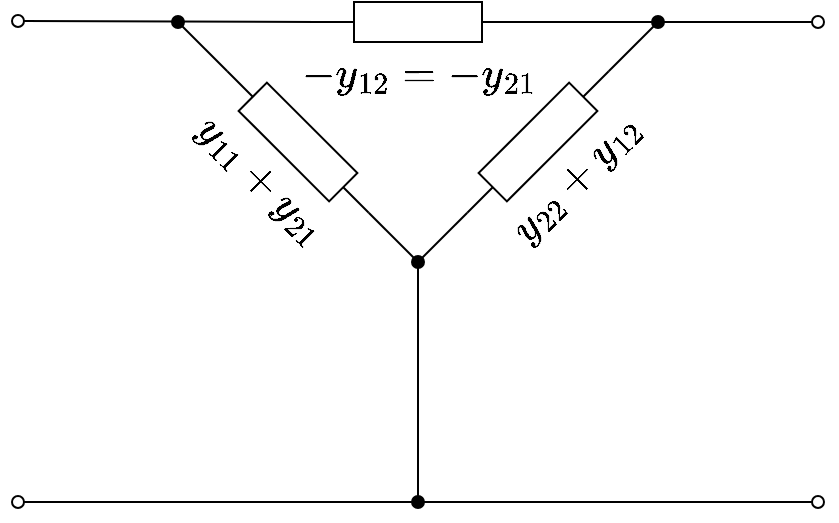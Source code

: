 <mxfile>
    <diagram id="JPAWFaPJaK9smVx-kNc6" name="ページ1">
        <mxGraphModel dx="1083" dy="779" grid="1" gridSize="10" guides="1" tooltips="1" connect="1" arrows="1" fold="1" page="1" pageScale="1" pageWidth="827" pageHeight="1169" math="1" shadow="0">
            <root>
                <mxCell id="0"/>
                <mxCell id="1" parent="0"/>
                <mxCell id="2" value="" style="endArrow=none;html=1;startArrow=oval;startFill=0;entryX=0;entryY=0.5;entryDx=0;entryDy=0;entryPerimeter=0;" parent="1" target="5" edge="1">
                    <mxGeometry width="50" height="50" relative="1" as="geometry">
                        <mxPoint x="40" y="39.5" as="sourcePoint"/>
                        <mxPoint x="120" y="39.5" as="targetPoint"/>
                    </mxGeometry>
                </mxCell>
                <mxCell id="4" value="&lt;font style=&quot;font-size: 18px;&quot;&gt;\(y_{11}+y_{21}\)&lt;/font&gt;" style="pointerEvents=1;verticalLabelPosition=bottom;shadow=0;dashed=0;align=center;html=1;verticalAlign=top;shape=mxgraph.electrical.resistors.resistor_1;rotation=45;strokeColor=default;fillColor=none;" parent="1" vertex="1">
                    <mxGeometry x="130" y="90" width="100" height="20" as="geometry"/>
                </mxCell>
                <mxCell id="5" value="&lt;font style=&quot;font-size: 18px;&quot;&gt;\(-y_{12}=-y_{21}\)&lt;/font&gt;" style="pointerEvents=1;verticalLabelPosition=bottom;shadow=0;dashed=0;align=center;html=1;verticalAlign=top;shape=mxgraph.electrical.resistors.resistor_1;rotation=0;fillColor=none;" parent="1" vertex="1">
                    <mxGeometry x="190" y="30" width="100" height="20" as="geometry"/>
                </mxCell>
                <mxCell id="6" value="" style="endArrow=none;html=1;entryX=0;entryY=0.5;entryDx=0;entryDy=0;entryPerimeter=0;startArrow=oval;startFill=1;" parent="1" target="4" edge="1">
                    <mxGeometry width="50" height="50" relative="1" as="geometry">
                        <mxPoint x="120" y="40" as="sourcePoint"/>
                        <mxPoint x="470" y="250" as="targetPoint"/>
                    </mxGeometry>
                </mxCell>
                <mxCell id="7" value="" style="endArrow=none;html=1;exitX=1;exitY=0.5;exitDx=0;exitDy=0;exitPerimeter=0;" parent="1" source="4" edge="1">
                    <mxGeometry width="50" height="50" relative="1" as="geometry">
                        <mxPoint x="420" y="300" as="sourcePoint"/>
                        <mxPoint x="240" y="160" as="targetPoint"/>
                    </mxGeometry>
                </mxCell>
                <mxCell id="8" value="&lt;font style=&quot;font-size: 18px;&quot;&gt;\(y_{22}+y_{12}\)&lt;/font&gt;" style="pointerEvents=1;verticalLabelPosition=bottom;shadow=0;dashed=0;align=center;html=1;verticalAlign=top;shape=mxgraph.electrical.resistors.resistor_1;rotation=-45;strokeColor=default;fillColor=none;" parent="1" vertex="1">
                    <mxGeometry x="250" y="90" width="100" height="20" as="geometry"/>
                </mxCell>
                <mxCell id="9" value="" style="endArrow=none;html=1;entryX=0;entryY=0.5;entryDx=0;entryDy=0;entryPerimeter=0;" parent="1" target="8" edge="1">
                    <mxGeometry width="50" height="50" relative="1" as="geometry">
                        <mxPoint x="240" y="160" as="sourcePoint"/>
                        <mxPoint x="470" y="250" as="targetPoint"/>
                    </mxGeometry>
                </mxCell>
                <mxCell id="10" value="" style="endArrow=oval;html=1;exitX=1;exitY=0.5;exitDx=0;exitDy=0;exitPerimeter=0;endFill=0;" parent="1" source="5" edge="1">
                    <mxGeometry width="50" height="50" relative="1" as="geometry">
                        <mxPoint x="420" y="300" as="sourcePoint"/>
                        <mxPoint x="440" y="40" as="targetPoint"/>
                    </mxGeometry>
                </mxCell>
                <mxCell id="11" value="" style="endArrow=oval;html=1;exitX=1;exitY=0.5;exitDx=0;exitDy=0;exitPerimeter=0;endFill=1;" parent="1" source="8" edge="1">
                    <mxGeometry width="50" height="50" relative="1" as="geometry">
                        <mxPoint x="420" y="300" as="sourcePoint"/>
                        <mxPoint x="360" y="40" as="targetPoint"/>
                    </mxGeometry>
                </mxCell>
                <mxCell id="12" value="" style="endArrow=oval;html=1;endFill=1;startArrow=oval;startFill=1;" parent="1" edge="1">
                    <mxGeometry width="50" height="50" relative="1" as="geometry">
                        <mxPoint x="240" y="160" as="sourcePoint"/>
                        <mxPoint x="240" y="280" as="targetPoint"/>
                    </mxGeometry>
                </mxCell>
                <mxCell id="13" value="" style="endArrow=oval;html=1;startArrow=oval;startFill=0;endFill=0;" parent="1" edge="1">
                    <mxGeometry width="50" height="50" relative="1" as="geometry">
                        <mxPoint x="40" y="280" as="sourcePoint"/>
                        <mxPoint x="440" y="280" as="targetPoint"/>
                    </mxGeometry>
                </mxCell>
            </root>
        </mxGraphModel>
    </diagram>
</mxfile>
